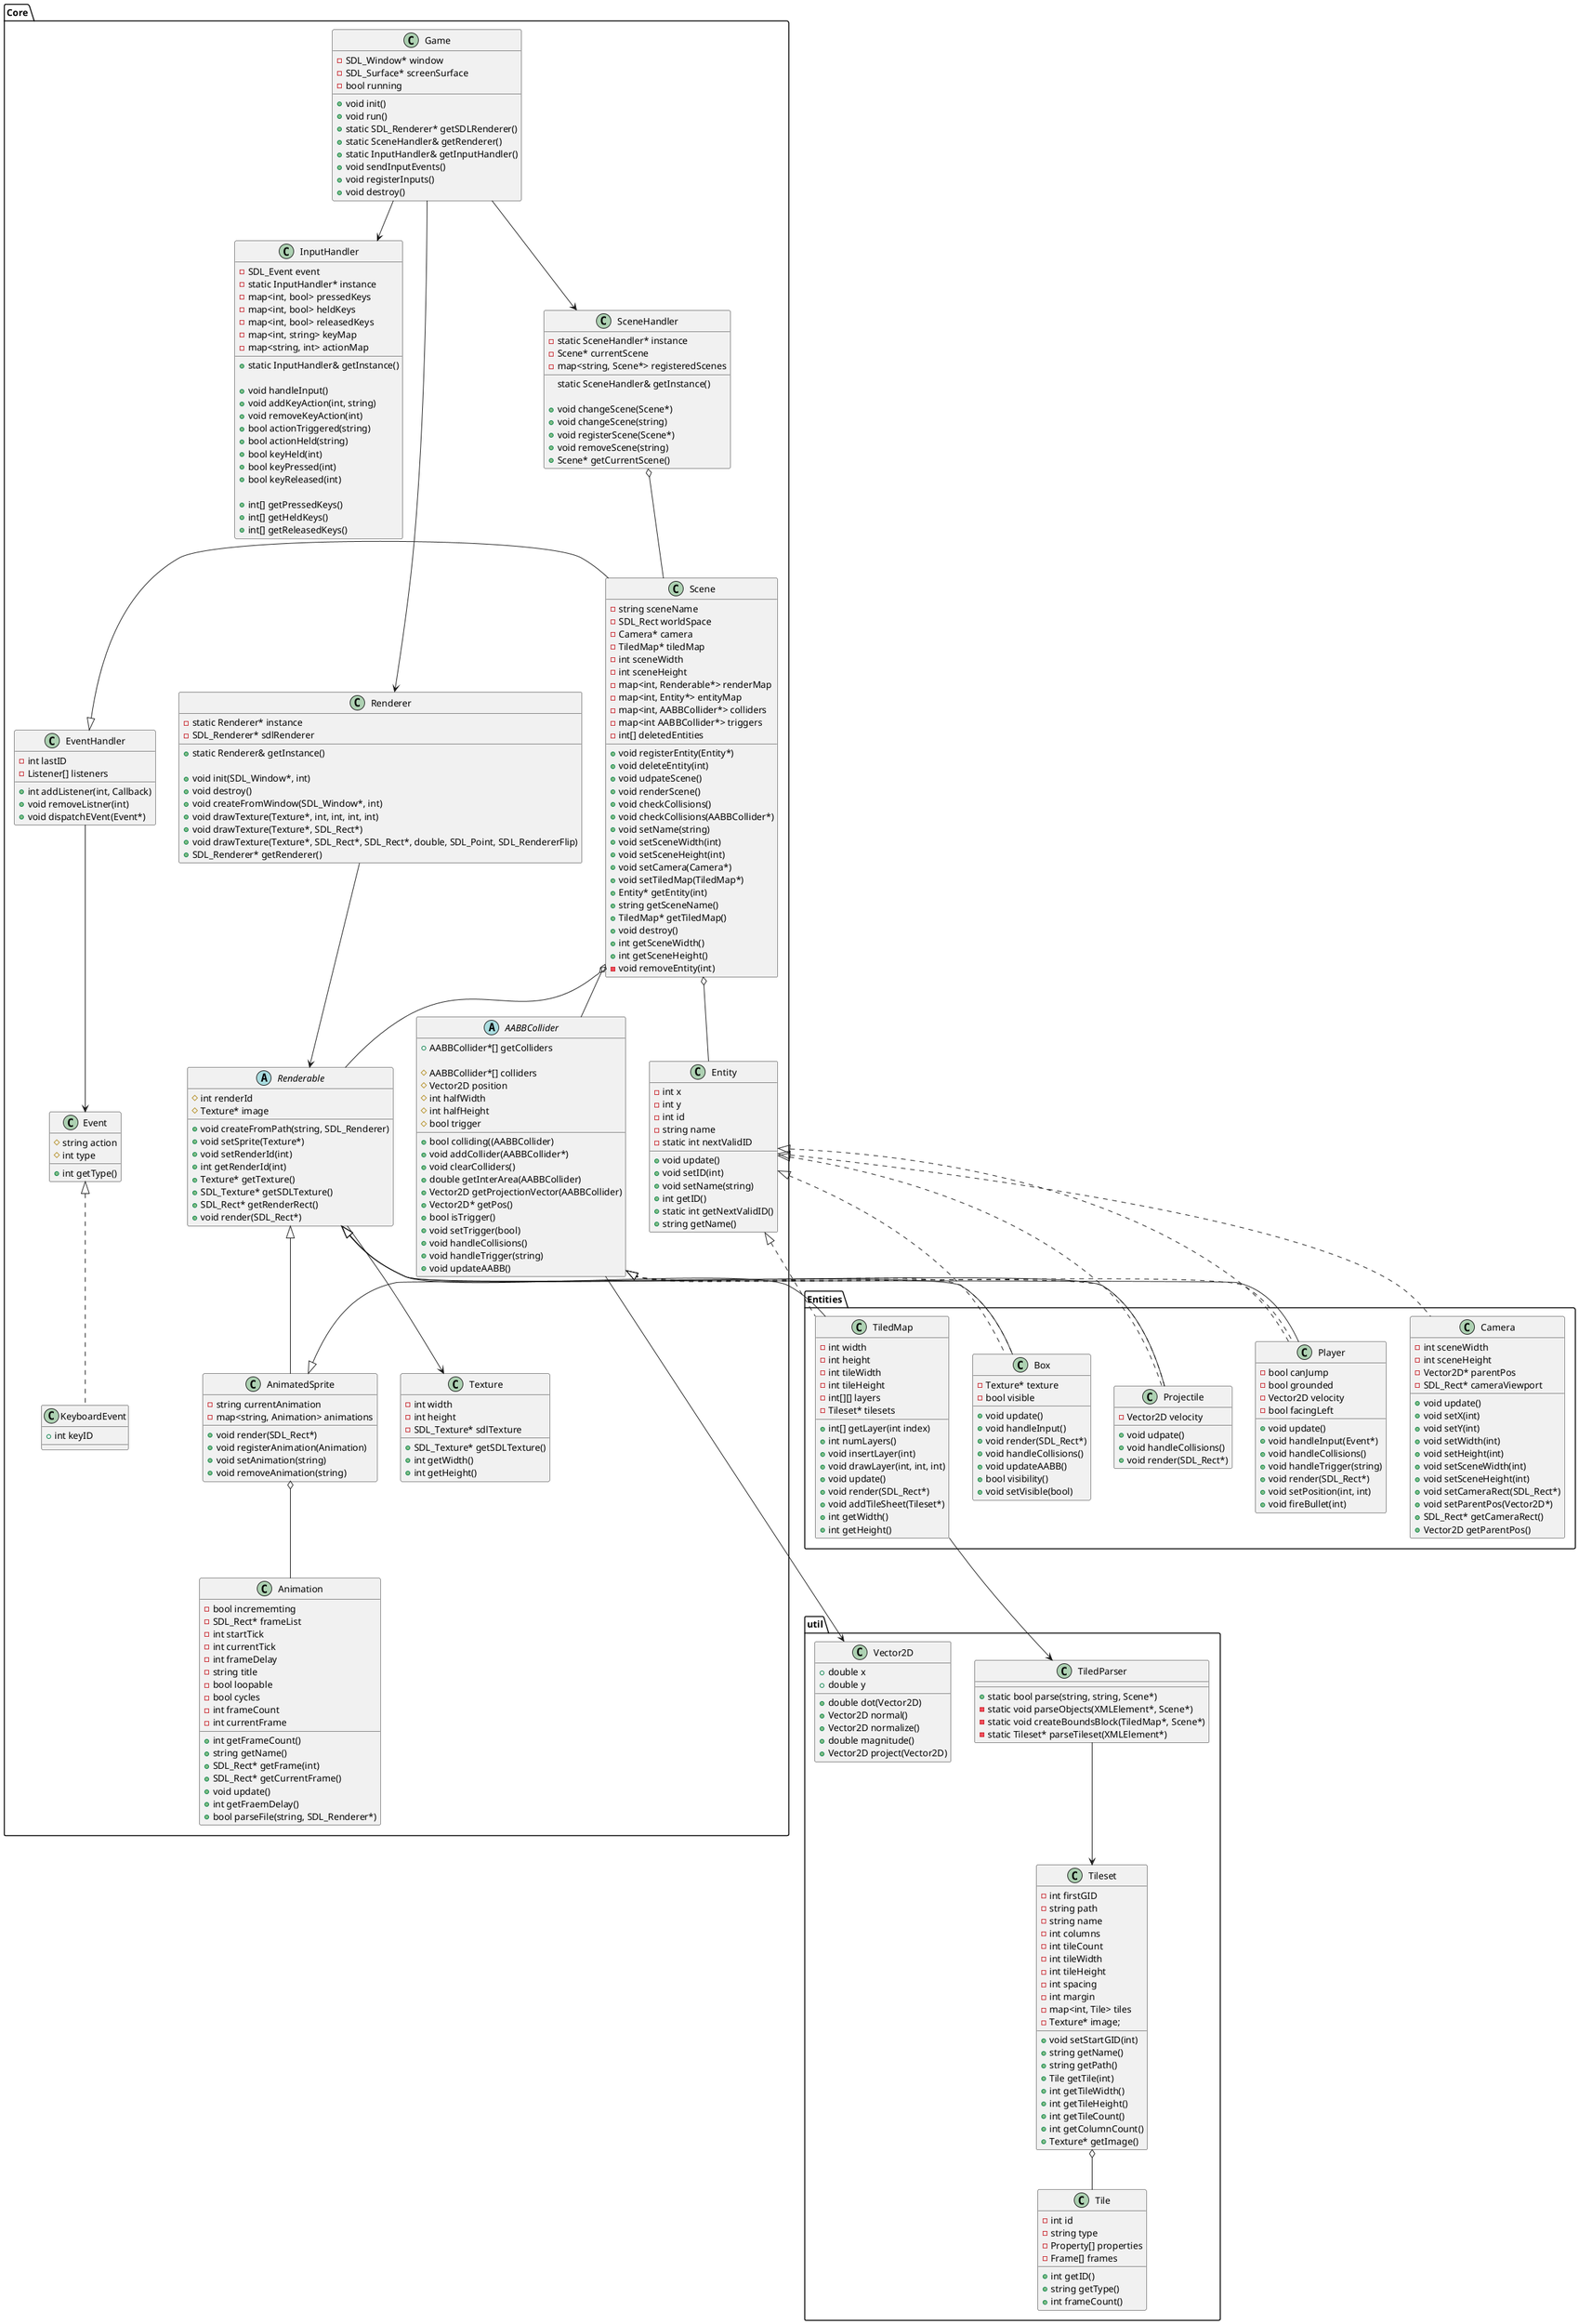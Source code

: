 @startuml

package Core {
    class Game {
        +void init()
        +void run()
        +static SDL_Renderer* getSDLRenderer()
        +static SceneHandler& getRenderer()
        +static InputHandler& getInputHandler()
        +void sendInputEvents()
        +void registerInputs()
        +void destroy()

        -SDL_Window* window
        -SDL_Surface* screenSurface
        -bool running
    }

    abstract class AABBCollider {
        +bool colliding((AABBCollider)
        +AABBCollider*[] getColliders
        +void addCollider(AABBCollider*)
        +void clearColliders()
        +double getInterArea(AABBCollider)
        +Vector2D getProjectionVector(AABBCollider)
        +Vector2D* getPos()
        +bool isTrigger()
        +void setTrigger(bool)
        +void handleCollisions()
        +void handleTrigger(string)
        +void updateAABB()
        
        #AABBCollider*[] colliders
        #Vector2D position
        #int halfWidth
        #int halfHeight
        #bool trigger
    }

    class InputHandler {
        +static InputHandler& getInstance()
        
        +void handleInput()
        +void addKeyAction(int, string)
        +void removeKeyAction(int)
        +bool actionTriggered(string)
        +bool actionHeld(string)
        +bool keyHeld(int)
        +bool keyPressed(int)
        +bool keyReleased(int)

        +int[] getPressedKeys()
        +int[] getHeldKeys()
        +int[] getReleasedKeys()
    
        -SDL_Event event
        -static InputHandler* instance
        -map<int, bool> pressedKeys
        -map<int, bool> heldKeys
        -map<int, bool> releasedKeys
        -map<int, string> keyMap
        -map<string, int> actionMap
    }

    class SceneHandler {
        static SceneHandler& getInstance()

        +void changeScene(Scene*)
        +void changeScene(string)
        +void registerScene(Scene*)
        +void removeScene(string)
        +Scene* getCurrentScene()

        -static SceneHandler* instance
        -Scene* currentScene
        -map<string, Scene*> registeredScenes
        
    }

    class Renderer {
        +static Renderer& getInstance()
        
        +void init(SDL_Window*, int)
        +void destroy()
        +void createFromWindow(SDL_Window*, int)
        +void drawTexture(Texture*, int, int, int, int)
        +void drawTexture(Texture*, SDL_Rect*)
        +void drawTexture(Texture*, SDL_Rect*, SDL_Rect*, double, SDL_Point, SDL_RendererFlip)
        +SDL_Renderer* getRenderer()

        -static Renderer* instance
        -SDL_Renderer* sdlRenderer
    }

    class Texture {
        +SDL_Texture* getSDLTexture()
        +int getWidth()
        +int getHeight()

        -int width
        -int height
        -SDL_Texture* sdlTexture
    }

    class EventHandler {
        +int addListener(int, Callback)
        +void removeListner(int)
        +void dispatchEVent(Event*)

        -int lastID
        -Listener[] listeners
    }

    class Event {
        +int getType()
        
        #string action
        #int type
    }

    class KeyboardEvent {
        +int keyID
    }

    abstract class Renderable {
        +void createFromPath(string, SDL_Renderer)
        +void setSprite(Texture*)
        +void setRenderId(int)
        +int getRenderId(int)
        +Texture* getTexture()
        +SDL_Texture* getSDLTexture()
        +SDL_Rect* getRenderRect()
        +void render(SDL_Rect*)

        #int renderId
        #Texture* image
    }

    class Animation {
        +int getFrameCount()
        +string getName()
        +SDL_Rect* getFrame(int)
        +SDL_Rect* getCurrentFrame()
        +void update()
        +int getFraemDelay()
        +bool parseFile(string, SDL_Renderer*)

        -bool incrememting
        -SDL_Rect* frameList
        -int startTick
        -int currentTick
        -int frameDelay
        -string title
        -bool loopable
        -bool cycles
        -int frameCount
        -int currentFrame
    }
    class AnimatedSprite {
        +void render(SDL_Rect*)
        +void registerAnimation(Animation)
        +void setAnimation(string)
        +void removeAnimation(string)

        -string currentAnimation
        -map<string, Animation> animations
    }

    class Entity {
        +void update()
        +void setID(int)
        +void setName(string)
        +int getID()
        +static int getNextValidID()
        +string getName()

        -int x
        -int y
        -int id
        -string name
        -static int nextValidID
    }

    class Scene {
        +void registerEntity(Entity*)
        +void deleteEntity(int)
        +void udpateScene()
        +void renderScene()
        +void checkCollisions()
        +void checkCollisions(AABBCollider*)
        +void setName(string)
        +void setSceneWidth(int)
        +void setSceneHeight(int)
        +void setCamera(Camera*)
        +void setTiledMap(TiledMap*)
        +Entity* getEntity(int)
        +string getSceneName()
        +TiledMap* getTiledMap()
        +void destroy()
        +int getSceneWidth()
        +int getSceneHeight()

        -string sceneName
        -SDL_Rect worldSpace
        -Camera* camera
        -TiledMap* tiledMap
        -int sceneWidth
        -int sceneHeight
        -map<int, Renderable*> renderMap
        -map<int, Entity*> entityMap
        -map<int, AABBCollider*> colliders
        -map<int AABBCollider*> triggers
        -int[] deletedEntities
        -void removeEntity(int)
    }
}

package util {
    class Vector2D {
        +double dot(Vector2D)
        +Vector2D normal()
        +Vector2D normalize()
        +double magnitude()
        +Vector2D project(Vector2D)
        +double x
        +double y
    }
    
    class TiledParser {
        +static bool parse(string, string, Scene*)
        -static void parseObjects(XMLElement*, Scene*)
        -static void createBoundsBlock(TiledMap*, Scene*)
        -static Tileset* parseTileset(XMLElement*)
    }
    
    class Tile {
        +int getID()
        +string getType()
        +int frameCount()
        
        -int id
        -string type
        -Property[] properties
        -Frame[] frames
    }
    
    class Tileset {
        +void setStartGID(int)
        +string getName()
        +string getPath()
        +Tile getTile(int)
        +int getTileWidth()
        +int getTileHeight()
        +int getTileCount()
        +int getColumnCount()
        +Texture* getImage()
        
        -int firstGID
        -string path
        -string name
        -int columns
        -int tileCount
        -int tileWidth
        -int tileHeight
        -int spacing
        -int margin
        -map<int, Tile> tiles
        -Texture* image;
    }
}

package Entities {
    class Camera {
        +void update()
        +void setX(int)
        +void setY(int)
        +void setWidth(int)
        +void setHeight(int)
        +void setSceneWidth(int)
        +void setSceneHeight(int)
        +void setCameraRect(SDL_Rect*)
        +void setParentPos(Vector2D*)
        +SDL_Rect* getCameraRect()
        +Vector2D getParentPos()
    
        -int sceneWidth
        -int sceneHeight
        -Vector2D* parentPos
        -SDL_Rect* cameraViewport
    }
    
    class Box {
        +void update()
        +void handleInput()
        +void render(SDL_Rect*)
        +void handleCollisions()
        +void updateAABB()
        +bool visibility()
        +void setVisible(bool)

        -Texture* texture
        -bool visible
    }
    
    class Player {
        +void update()
        +void handleInput(Event*)
        +void handleCollisions()
        +void handleTrigger(string)
        +void render(SDL_Rect*)
        +void setPosition(int, int)
        +void fireBullet(int)

        -bool canJump 
        -bool grounded
        -Vector2D velocity
        -bool facingLeft
    }

    class Projectile {
        +void udpate()
        +void handleCollisions()
        +void render(SDL_Rect*)
        
        -Vector2D velocity
    }

    class TiledMap {
        +int[] getLayer(int index)
        +int numLayers()
        +void insertLayer(int)
        +void drawLayer(int, int, int)
        +void update()
        +void render(SDL_Rect*)
        +void addTileSheet(Tileset*)
        +int getWidth()
        +int getHeight()

        -int width
        -int height
        -int tileWidth
        -int tileHeight
        -int[][] layers
        -Tileset* tilesets
    }
}

Renderable <|-- AnimatedSprite
AnimatedSprite o-- Animation
Game --> InputHandler
Game --> SceneHandler
Game --> Renderer

Renderer --> Renderable

Renderable --> Texture

SceneHandler o-- Scene

EventHandler <|- Scene

EventHandler --> Event

Event <|.. KeyboardEvent
Scene o-- Entity
Scene o-- Renderable
Scene o-- AABBCollider

Tileset o-- Tile
TiledParser --> Tileset

TiledMap --> TiledParser

Entity <|.. Player
Entity <|.. Projectile
Entity <|.. TiledMap
Entity <|.. Box
Entity <|.. Camera

AABBCollider <|.. Player
AABBCollider <|.. Projectile
AABBCollider <|.. Box

AnimatedSprite <|-- Player
Renderable <|-- Box
Renderable <|-- Projectile
Renderable <|-- TiledMap

AABBCollider --> Vector2D
@enduml
